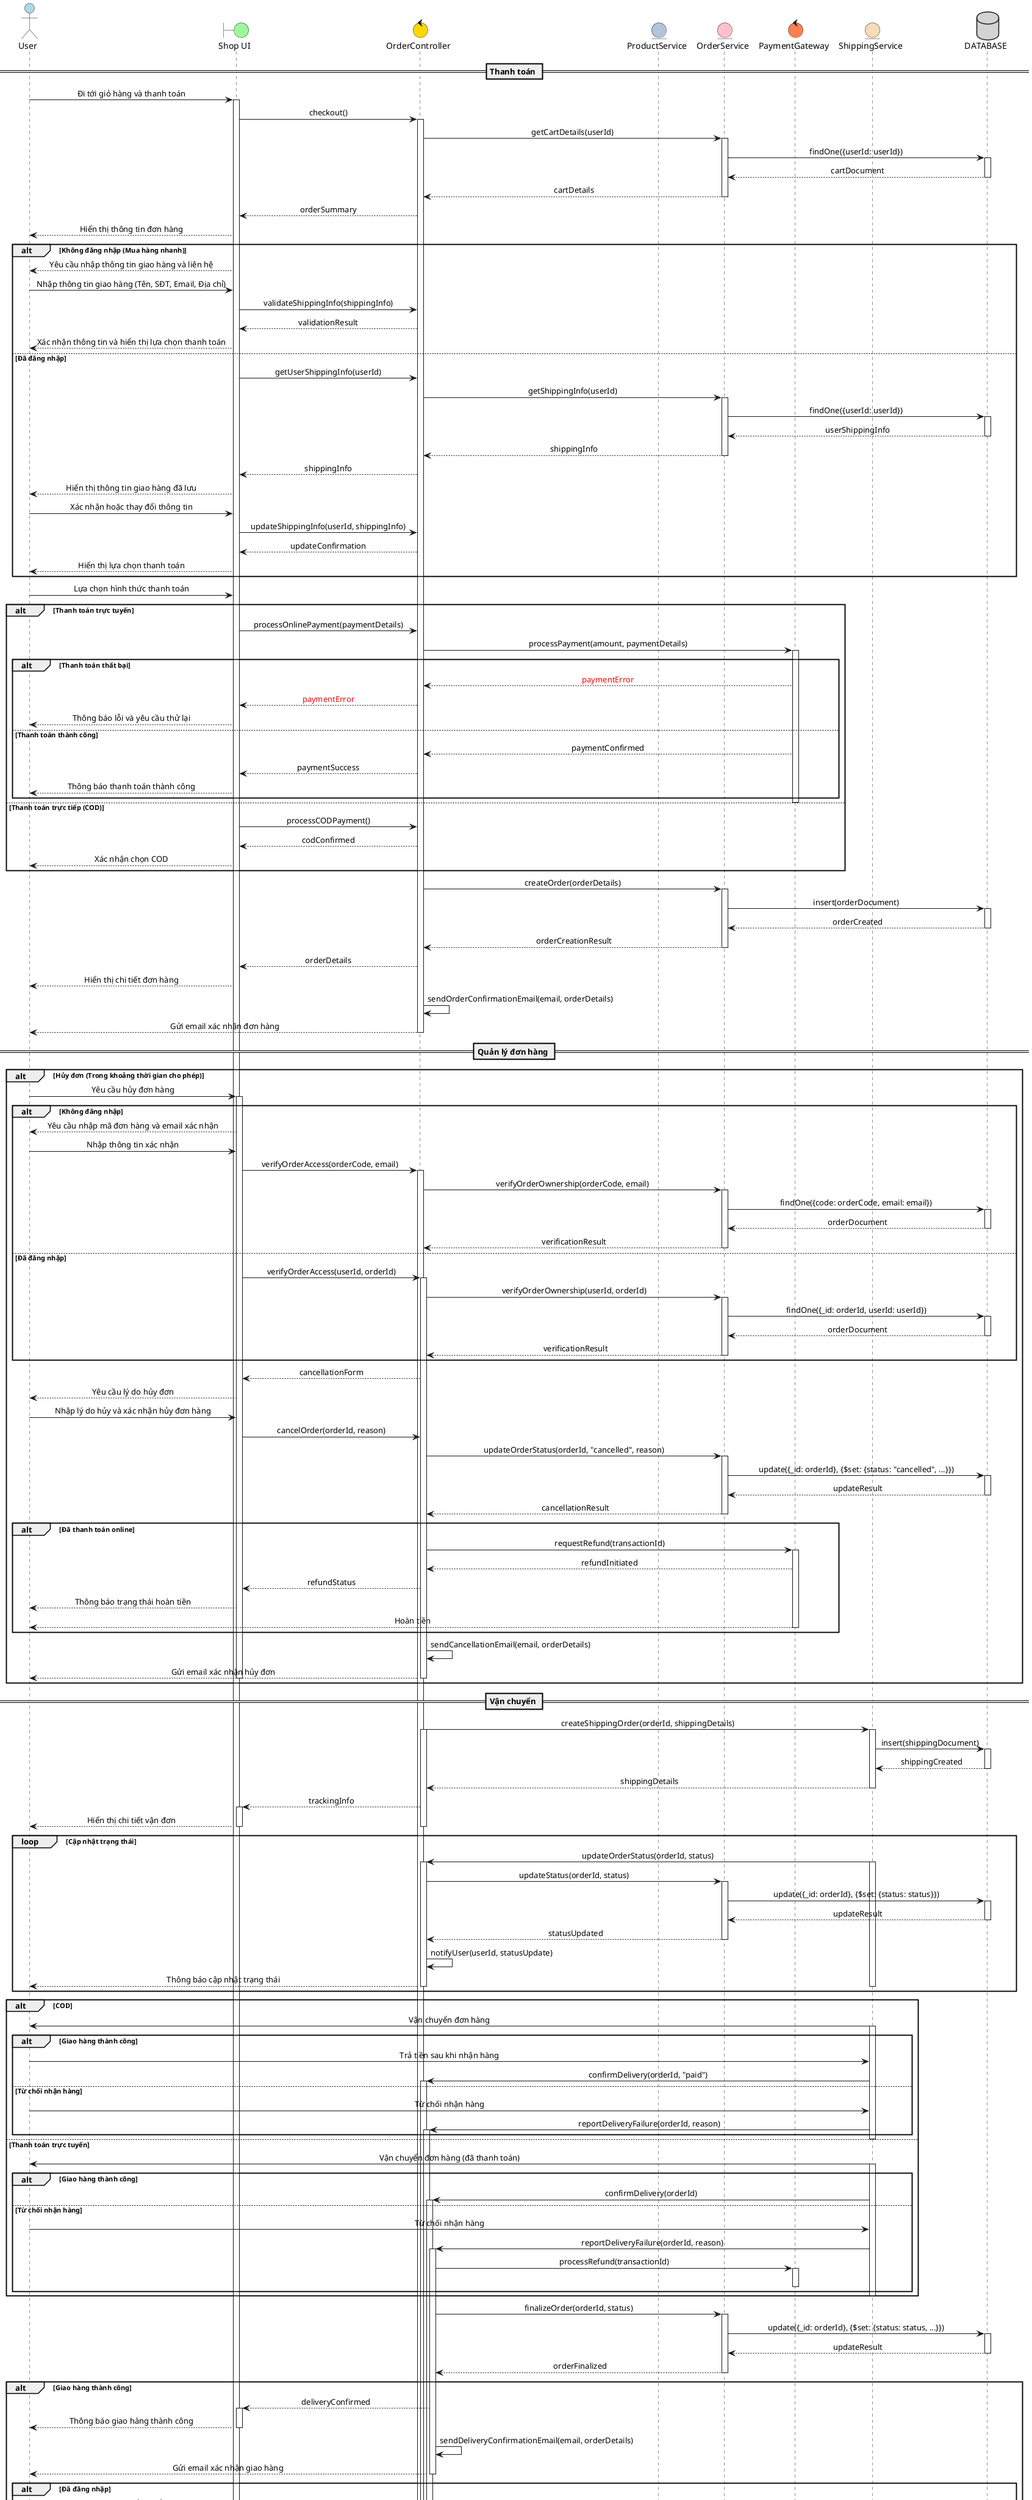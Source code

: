 @startuml Quy trình mua hàng
skinparam sequenceMessageAlign center
skinparam responseMessageBelowArrow true
skinparam backgroundColor #FFFFFF
skinparam transparentBackground false

actor "User" as User #lightblue
boundary "Shop UI" as UI #palegreen
control "OrderController" as OC #gold
entity "ProductService" as PS #lightsteelblue
entity "OrderService" as OS #pink
control "PaymentGateway" as PG #coral
entity "ShippingService" as SS #wheat
database "DATABASE" as DB #lightgray

' == 1. Khởi tạo quá trình mua hàng ==
' alt Chọn đăng nhập
'     User -> UI : Yêu cầu đăng nhập
'     activate UI
'     UI --> User : Hiển thị trang đăng nhập/đăng ký
'     deactivate UI
'     User -> UI : Đăng nhập vào hệ thống
'     activate UI
'     UI --> User : Xác nhận đăng nhập thành công
'     deactivate UI
' end

' == 2. Tìm kiếm và chọn sản phẩm ==
' User -> UI : Tìm kiếm và xem sản phẩm
' activate UI
' UI -> OC : getProductDetails(productId)
' activate OC
' OC -> PS : findProduct(productId)
' activate PS
' PS -> DB : findOne({_id: productId})
' activate DB
' DB --> PS : productDocument
' deactivate DB
' PS --> OC : productDetails
' deactivate PS
' OC --> UI : productDetails
' deactivate OC
' UI --> User : Hiển thị thông tin sản phẩm
' deactivate UI

' == 3. Thêm vào giỏ hàng ==
' User -> UI : Thêm vào giỏ hàng
' activate UI
' UI -> OC : addToCart(productId, quantity)
' activate OC
' OC -> PS : checkInventory(productId, quantity)
' activate PS
' PS -> DB : findOne({_id: productId})
' activate DB
' DB --> PS : productDocument
' deactivate DB
' PS --> OC : inventoryStatus
' deactivate PS

' alt Hết hàng
'     OC --> UI : <color:red>inventoryError</color>
'     UI --> User : Thông báo sản phẩm hết hàng
' else Còn hàng
'     OC -> OC : updateCart(userId, productId, quantity)
'     OC --> UI : cartUpdated
'     UI --> User : Xác nhận thêm vào giỏ
' end
' deactivate OC
' deactivate UI

== Thanh toán ==
User -> UI : Đi tới giỏ hàng và thanh toán
activate UI
UI -> OC : checkout()
activate OC
OC -> OS : getCartDetails(userId)
activate OS
OS -> DB : findOne({userId: userId})
activate DB
DB --> OS : cartDocument
deactivate DB
OS --> OC : cartDetails
deactivate OS
OC --> UI : orderSummary
UI --> User : Hiển thị thông tin đơn hàng

alt Không đăng nhập (Mua hàng nhanh)
    UI --> User : Yêu cầu nhập thông tin giao hàng và liên hệ
    User -> UI : Nhập thông tin giao hàng (Tên, SĐT, Email, Địa chỉ)
    UI -> OC : validateShippingInfo(shippingInfo)
    OC --> UI : validationResult
    UI --> User : Xác nhận thông tin và hiển thị lựa chọn thanh toán
else Đã đăng nhập
    UI -> OC : getUserShippingInfo(userId)
    OC -> OS : getShippingInfo(userId)
    activate OS
    OS -> DB : findOne({userId: userId})
    activate DB
    DB --> OS : userShippingInfo
    deactivate DB
    OS --> OC : shippingInfo
    deactivate OS
    OC --> UI : shippingInfo
    UI --> User : Hiển thị thông tin giao hàng đã lưu
    User -> UI : Xác nhận hoặc thay đổi thông tin
    UI -> OC : updateShippingInfo(userId, shippingInfo)
    OC --> UI : updateConfirmation
    UI --> User : Hiển thị lựa chọn thanh toán
end

User -> UI : Lựa chọn hình thức thanh toán

alt Thanh toán trực tuyến
    UI -> OC : processOnlinePayment(paymentDetails)
    OC -> PG : processPayment(amount, paymentDetails)
    activate PG
    
    alt Thanh toán thất bại
        PG --> OC : <color:red>paymentError</color>
        OC --> UI : <color:red>paymentError</color>
        UI --> User : Thông báo lỗi và yêu cầu thử lại
    else Thanh toán thành công
        PG --> OC : paymentConfirmed
        OC --> UI : paymentSuccess
        UI --> User : Thông báo thanh toán thành công
    end
    deactivate PG
    
else Thanh toán trực tiếp (COD)
    UI -> OC : processCODPayment()
    OC --> UI : codConfirmed
    UI --> User : Xác nhận chọn COD
end

OC -> OS : createOrder(orderDetails)
activate OS
OS -> DB : insert(orderDocument)
activate DB
DB --> OS : orderCreated
deactivate DB
OS --> OC : orderCreationResult
deactivate OS
OC --> UI : orderDetails
UI --> User : Hiển thị chi tiết đơn hàng
OC -> OC : sendOrderConfirmationEmail(email, orderDetails)
OC --> User : Gửi email xác nhận đơn hàng
deactivate OC

== Quản lý đơn hàng ==
alt Hủy đơn (Trong khoảng thời gian cho phép)
    User -> UI : Yêu cầu hủy đơn hàng
    activate UI
    
    alt Không đăng nhập
        UI --> User : Yêu cầu nhập mã đơn hàng và email xác nhận
        User -> UI : Nhập thông tin xác nhận
        UI -> OC : verifyOrderAccess(orderCode, email)
        activate OC
        OC -> OS : verifyOrderOwnership(orderCode, email)
        activate OS
        OS -> DB : findOne({code: orderCode, email: email})
        activate DB
        DB --> OS : orderDocument
        deactivate DB
        OS --> OC : verificationResult
        deactivate OS
    else Đã đăng nhập
        UI -> OC : verifyOrderAccess(userId, orderId)
        activate OC
        OC -> OS : verifyOrderOwnership(userId, orderId)
        activate OS
        OS -> DB : findOne({_id: orderId, userId: userId})
        activate DB
        DB --> OS : orderDocument
        deactivate DB
        OS --> OC : verificationResult
        deactivate OS
    end
    
    OC --> UI : cancellationForm
    UI --> User : Yêu cầu lý do hủy đơn
    User -> UI : Nhập lý do hủy và xác nhận hủy đơn hàng
    UI -> OC : cancelOrder(orderId, reason)
    OC -> OS : updateOrderStatus(orderId, "cancelled", reason)
    activate OS
    OS -> DB : update({_id: orderId}, {$set: {status: "cancelled", ...}})
    activate DB
    DB --> OS : updateResult
    deactivate DB
    OS --> OC : cancellationResult
    deactivate OS
    
    alt Đã thanh toán online
        OC -> PG : requestRefund(transactionId)
        activate PG
        PG --> OC : refundInitiated
        OC --> UI : refundStatus
        UI --> User : Thông báo trạng thái hoàn tiền
        PG --> User : Hoàn tiền
        deactivate PG
    end
    
    OC -> OC : sendCancellationEmail(email, orderDetails)
    OC --> User : Gửi email xác nhận hủy đơn
    deactivate OC
    deactivate UI
end

== Vận chuyển ==
OC -> SS : createShippingOrder(orderId, shippingDetails)
activate OC
activate SS
SS -> DB : insert(shippingDocument)
activate DB
DB --> SS : shippingCreated
deactivate DB
SS --> OC : shippingDetails
deactivate SS
OC --> UI : trackingInfo
activate UI
UI --> User : Hiển thị chi tiết vận đơn
deactivate UI
deactivate OC

loop Cập nhật trạng thái
    SS -> OC : updateOrderStatus(orderId, status)
    activate SS
    activate OC
    OC -> OS : updateStatus(orderId, status)
    activate OS
    OS -> DB : update({_id: orderId}, {$set: {status: status}})
    activate DB
    DB --> OS : updateResult
    deactivate DB
    OS --> OC : statusUpdated
    deactivate OS
    OC -> OC : notifyUser(userId, statusUpdate)
    OC --> User : Thông báo cập nhật trạng thái
    deactivate OC
    deactivate SS
end

alt COD
    SS -> User : Vận chuyển đơn hàng
    activate SS
    
    alt Giao hàng thành công
        User -> SS : Trả tiền sau khi nhận hàng
        SS -> OC : confirmDelivery(orderId, "paid")
        activate OC
    else Từ chối nhận hàng
        User -> SS : Từ chối nhận hàng
        SS -> OC : reportDeliveryFailure(orderId, reason)
        activate OC
    end
    deactivate SS
    
else Thanh toán trực tuyến
    SS -> User : Vận chuyển đơn hàng (đã thanh toán)
    activate SS
    
    alt Giao hàng thành công
        SS -> OC : confirmDelivery(orderId)
        activate OC
    else Từ chối nhận hàng
        User -> SS : Từ chối nhận hàng
        SS -> OC : reportDeliveryFailure(orderId, reason)
        activate OC
        OC -> PG : processRefund(transactionId)
        activate PG
        deactivate PG
    end
    deactivate SS
end

OC -> OS : finalizeOrder(orderId, status)
activate OS
OS -> DB : update({_id: orderId}, {$set: {status: status, ...}})
activate DB
DB --> OS : updateResult
deactivate DB
OS --> OC : orderFinalized
deactivate OS

alt Giao hàng thành công
    OC --> UI : deliveryConfirmed
    activate UI
    UI --> User : Thông báo giao hàng thành công
    deactivate UI
    OC -> OC : sendDeliveryConfirmationEmail(email, orderDetails)
    OC --> User : Gửi email xác nhận giao hàng
    deactivate OC
    
    alt Đã đăng nhập
        User -> UI : Đánh giá sản phẩm
        activate UI
        UI -> OC : submitReview(productId, rating, comment)
        activate OC
        OC -> PS : saveReview(productId, userId, rating, comment)
        activate PS
        PS -> DB : update({_id: productId}, {$push: {reviews: ...}})
        activate DB
        DB --> PS : reviewSaved
        deactivate DB
        PS --> OC : reviewProcessed
        deactivate PS
        OC --> UI : reviewConfirmation
        deactivate OC
        UI --> User : Xác nhận đánh giá
        deactivate UI
    end
    
    alt Trả/Đổi hàng
        User -> UI : Yêu cầu trả/đổi hàng
        activate UI
        UI -> OC : requestReturn(orderId, reason)
        activate OC
        OC -> OS : createReturnRequest(orderId, reason)
        activate OS
        OS -> DB : insert(returnDocument)
        activate DB
        DB --> OS : returnCreated
        deactivate DB
        OS --> OC : returnInitiated
        deactivate OS
        OC --> UI : returnInstructions
        deactivate OC
        UI --> User : Hướng dẫn quy trình trả/đổi hàng
        deactivate UI
    end
end
@enduml